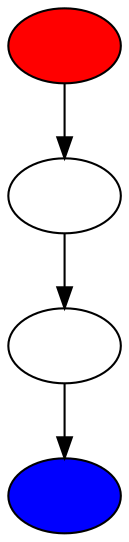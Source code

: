digraph Grafo
{
0 [label=""style=filled, fillcolor=red]
1 [label=""];
2 [label=""];
3  [label=""style=filled, fillcolor=blue];
0->1;
1->2;
2->3;
}

